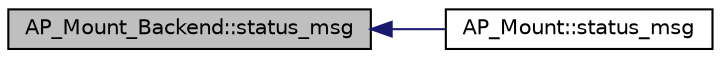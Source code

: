 digraph "AP_Mount_Backend::status_msg"
{
 // INTERACTIVE_SVG=YES
  edge [fontname="Helvetica",fontsize="10",labelfontname="Helvetica",labelfontsize="10"];
  node [fontname="Helvetica",fontsize="10",shape=record];
  rankdir="LR";
  Node1 [label="AP_Mount_Backend::status_msg",height=0.2,width=0.4,color="black", fillcolor="grey75", style="filled" fontcolor="black"];
  Node1 -> Node2 [dir="back",color="midnightblue",fontsize="10",style="solid",fontname="Helvetica"];
  Node2 [label="AP_Mount::status_msg",height=0.2,width=0.4,color="black", fillcolor="white", style="filled",URL="$classAP__Mount.html#a8d86d7ee199f05160f10e6f34759523e",tooltip="Return mount status information. "];
}
